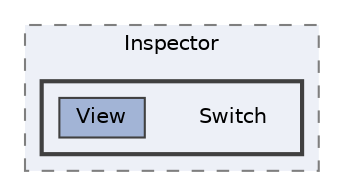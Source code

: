 digraph "C:/Users/むずでょ/Documents/Unity Projects/RMU-1-00-00-Research/Assets/RPGMaker/Codebase/Editor/Inspector/Switch"
{
 // LATEX_PDF_SIZE
  bgcolor="transparent";
  edge [fontname=Helvetica,fontsize=10,labelfontname=Helvetica,labelfontsize=10];
  node [fontname=Helvetica,fontsize=10,shape=box,height=0.2,width=0.4];
  compound=true
  subgraph clusterdir_556927790365328304c22c636a104915 {
    graph [ bgcolor="#edf0f7", pencolor="grey50", label="Inspector", fontname=Helvetica,fontsize=10 style="filled,dashed", URL="dir_556927790365328304c22c636a104915.html",tooltip=""]
  subgraph clusterdir_69339ef355134f10de6ffcd26161d232 {
    graph [ bgcolor="#edf0f7", pencolor="grey25", label="", fontname=Helvetica,fontsize=10 style="filled,bold", URL="dir_69339ef355134f10de6ffcd26161d232.html",tooltip=""]
    dir_69339ef355134f10de6ffcd26161d232 [shape=plaintext, label="Switch"];
  dir_f3722a470ff682500e26b3287b9398fc [label="View", fillcolor="#a2b4d6", color="grey25", style="filled", URL="dir_f3722a470ff682500e26b3287b9398fc.html",tooltip=""];
  }
  }
}
